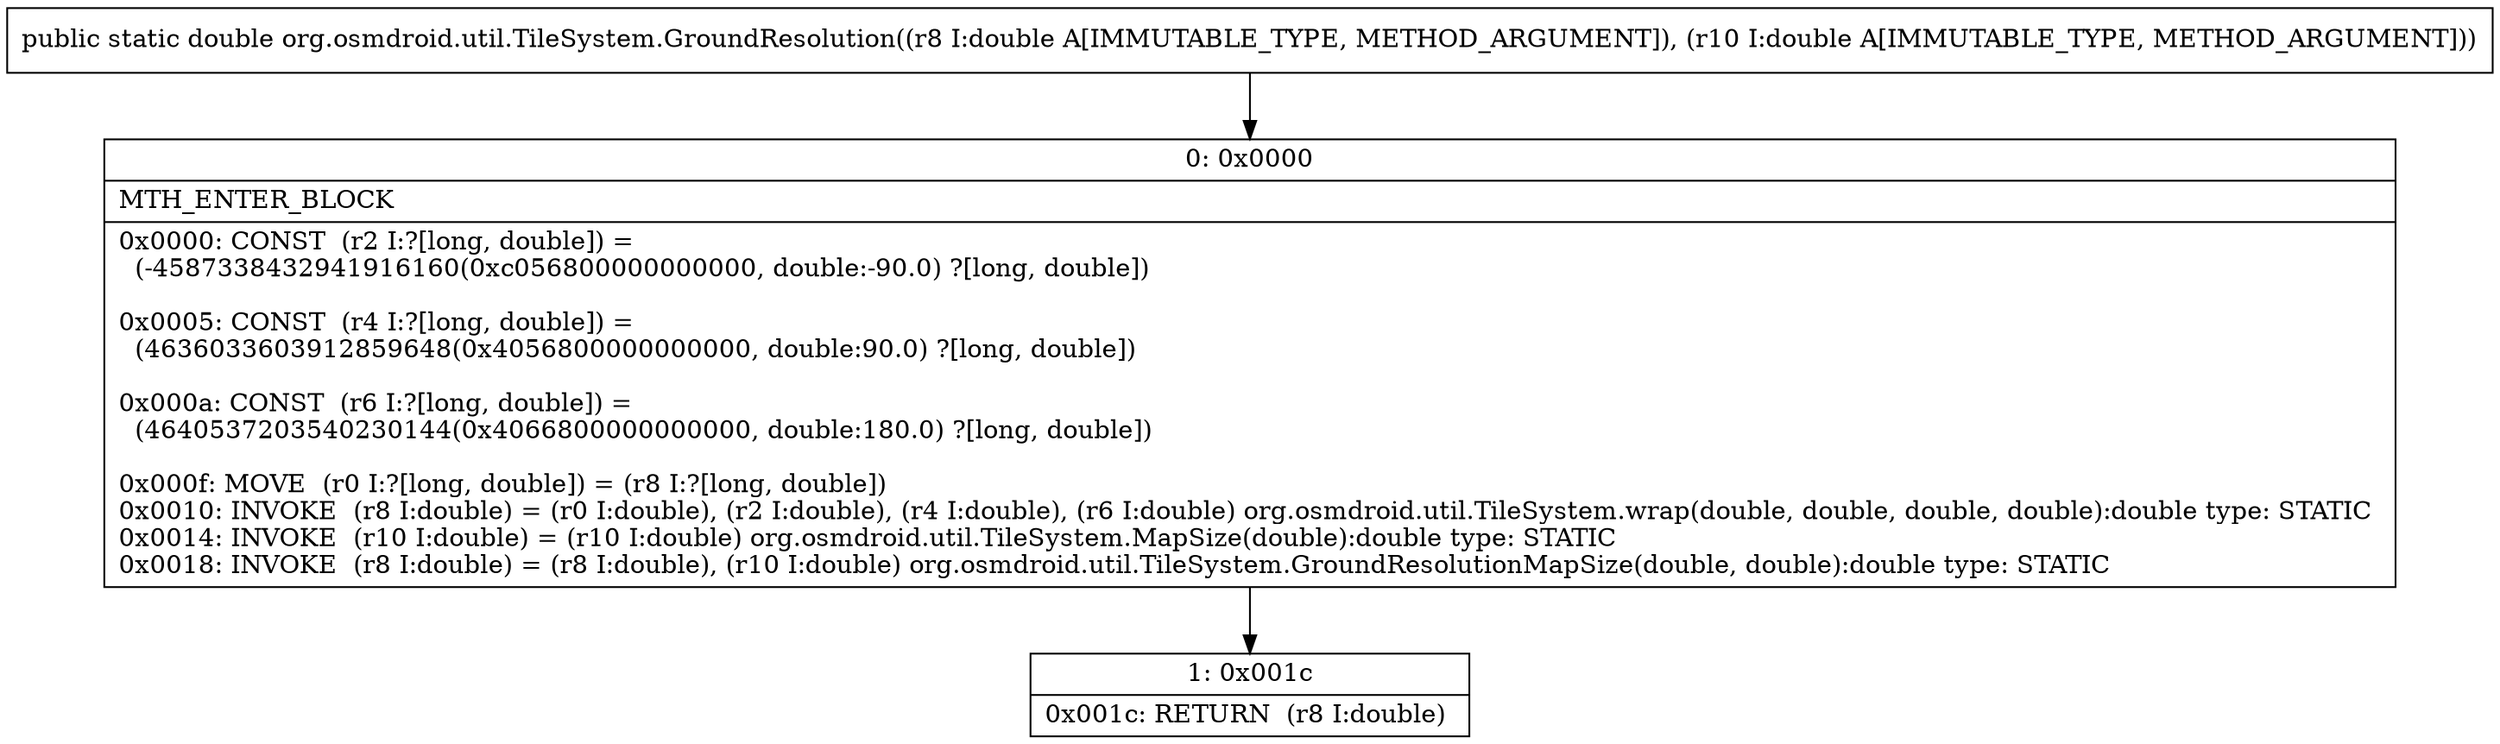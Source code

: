 digraph "CFG fororg.osmdroid.util.TileSystem.GroundResolution(DD)D" {
Node_0 [shape=record,label="{0\:\ 0x0000|MTH_ENTER_BLOCK\l|0x0000: CONST  (r2 I:?[long, double]) = \l  (\-4587338432941916160(0xc056800000000000, double:\-90.0) ?[long, double])\l \l0x0005: CONST  (r4 I:?[long, double]) = \l  (4636033603912859648(0x4056800000000000, double:90.0) ?[long, double])\l \l0x000a: CONST  (r6 I:?[long, double]) = \l  (4640537203540230144(0x4066800000000000, double:180.0) ?[long, double])\l \l0x000f: MOVE  (r0 I:?[long, double]) = (r8 I:?[long, double]) \l0x0010: INVOKE  (r8 I:double) = (r0 I:double), (r2 I:double), (r4 I:double), (r6 I:double) org.osmdroid.util.TileSystem.wrap(double, double, double, double):double type: STATIC \l0x0014: INVOKE  (r10 I:double) = (r10 I:double) org.osmdroid.util.TileSystem.MapSize(double):double type: STATIC \l0x0018: INVOKE  (r8 I:double) = (r8 I:double), (r10 I:double) org.osmdroid.util.TileSystem.GroundResolutionMapSize(double, double):double type: STATIC \l}"];
Node_1 [shape=record,label="{1\:\ 0x001c|0x001c: RETURN  (r8 I:double) \l}"];
MethodNode[shape=record,label="{public static double org.osmdroid.util.TileSystem.GroundResolution((r8 I:double A[IMMUTABLE_TYPE, METHOD_ARGUMENT]), (r10 I:double A[IMMUTABLE_TYPE, METHOD_ARGUMENT])) }"];
MethodNode -> Node_0;
Node_0 -> Node_1;
}

